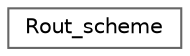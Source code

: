 digraph "Graphical Class Hierarchy"
{
 // LATEX_PDF_SIZE
  bgcolor="transparent";
  edge [fontname=Helvetica,fontsize=10,labelfontname=Helvetica,labelfontsize=10];
  node [fontname=Helvetica,fontsize=10,shape=box,height=0.2,width=0.4];
  rankdir="LR";
  Node0 [label="Rout_scheme",height=0.2,width=0.4,color="grey40", fillcolor="white", style="filled",URL="$class_rout__scheme.html",tooltip="The Rout_scheme class is the collection of the routing tables."];
}
